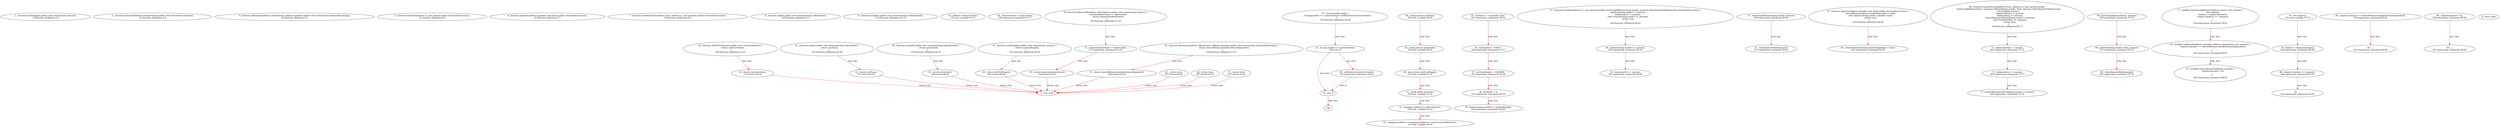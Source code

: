 digraph  {
12 [label="2_ function totalSupply() public view returns(uint amount);\n12-function_definition-3-3", method="totalSupply()", type_label=function_definition];
21 [label="3_ function balanceOf(address tokenOwner) public view returns(uint balance);\n21-function_definition-4-4", method="balanceOf(address tokenOwner)", type_label=function_definition];
34 [label="4_ function allowance(address tokenOwner, address spender) public view returns(uint balanceRemaining);\n34-function_definition-5-5", method="allowance(address tokenOwner,address spender)", type_label=function_definition];
51 [label="5_ function transfer(address to, uint tokens) public returns(bool status);\n51-function_definition-6-6", method="transfer(address to,uint tokens)", type_label=function_definition];
67 [label="6_ function approve(address spender, uint limit) public returns(bool status);\n67-function_definition-7-7", method="approve(address spender,uint limit)", type_label=function_definition];
83 [label="7_ function transferFrom(address from, address to, uint amount) public returns(bool status);\n83-function_definition-8-8", method="transferFrom(address from,address to,uint amount)", type_label=function_definition];
103 [label="8_ function name() public view returns(string tokenName);\n103-function_definition-9-9", method="name()", type_label=function_definition];
112 [label="9_ function symbol() public view returns(string tokenSymbol);\n112-function_definition-10-10", method="symbol()", type_label=function_definition];
152 [label="14_ address contractOwner;\n152-new_variable-15-15", method="", type_label=new_variable];
158 [label="16_ contractOwner = msg.sender;\n158-expression_statement-17-17", method="", type_label=expression_statement];
164 [label="18_ function whoIsTheOwner() public view returns(address) {\n        return contractOwner;\n    }\n164-function_definition-19-21", method="whoIsTheOwner()", type_label=function_definition];
173 [label="19_ return contractOwner;\n173-return-20-20", method="whoIsTheOwner()", type_label=return];
181 [label="23_ function kill() public {\n        if (msg.sender == contractOwner) selfdestruct(contractOwner);\n    }\n181-function_definition-24-26", method="kill()", type_label=function_definition];
185 [label="24_ if_msg.sender == contractOwner\n185-if-25-25", method="kill()", type_label=if];
779 [label="24_ end_if", method="kill()", type_label=end_if];
191 [label="24_ selfdestruct(contractOwner);\n191-expression_statement-25-25", method="kill()", type_label=expression_statement];
205 [label="28_ string private myName;\n205-new_variable-29-29", method="", type_label=new_variable];
210 [label="29_ string private mySymbol;\n210-new_variable-30-30", method="", type_label=new_variable];
215 [label="30_ uint private myTotalSupply;\n215-new_variable-31-31", method="", type_label=new_variable];
220 [label="31_ uint8 public decimals;\n220-new_variable-32-32", method="", type_label=new_variable];
225 [label="32_ mapping (address=>uint) balances;\n225-new_variable-33-33", method="", type_label=new_variable];
231 [label="33_ mapping (address=>mapping (address=>uint)) ownerAllowances;\n231-new_variable-34-34", method="", type_label=new_variable];
241 [label="35_ myName = \"Coquinho Coin\";\n241-expression_statement-36-36", method="", type_label=expression_statement];
246 [label="36_ mySymbol = \"CQNC\";\n246-expression_statement-37-37", method="", type_label=expression_statement];
251 [label="37_ myTotalSupply = 1000000;\n251-expression_statement-38-38", method="", type_label=expression_statement];
255 [label="38_ decimals = 0;\n255-expression_statement-39-39", method="", type_label=expression_statement];
259 [label="39_ balances[msg.sender] = myTotalSupply;\n259-expression_statement-40-40", method="", type_label=expression_statement];
267 [label="41_ function name() public view returns(string tokenName) {\n        return myName;\n    }\n267-function_definition-42-44", method="name()", type_label=function_definition];
277 [label="42_ return myName;\n277-return-43-43", method="name()", type_label=return];
279 [label="44_ function symbol() public view returns(string tokenSymbol) {\n        return mySymbol;\n    }\n279-function_definition-45-47", method="symbol()", type_label=function_definition];
289 [label="45_ return mySymbol;\n289-return-46-46", method="symbol()", type_label=return];
291 [label="47_ function totalSupply() public view returns(uint amount) {\n        return myTotalSupply;\n    }\n291-function_definition-48-50", method="totalSupply()", type_label=function_definition];
301 [label="48_ return myTotalSupply;\n301-return-49-49", method="totalSupply()", type_label=return];
303 [label="50_ function balanceOf(address tokenOwner) public view returns(uint balance) {\n        require(tokenOwner != address(0));\n        return balances[tokenOwner];\n    }\n303-function_definition-51-54", method="balanceOf(address tokenOwner)", type_label=function_definition];
317 [label="51_ require(tokenOwner != address(0));\n317-expression_statement-52-52", method="balanceOf(address tokenOwner)", type_label=expression_statement];
326 [label="52_ return balances[tokenOwner];\n326-return-53-53", method="balanceOf(address tokenOwner)", type_label=return];
330 [label="54_ function allowance(address tokenOwner, address spender) public view returns(uint balanceRemaining) {\n        return ownerAllowances[tokenOwner][spender];\n    }\n330-function_definition-55-57", method="allowance(address tokenOwner,address spender)", type_label=function_definition];
348 [label="55_ return ownerAllowances[tokenOwner][spender];\n348-return-56-56", method="allowance(address tokenOwner,address spender)", type_label=return];
354 [label="57_ function transfer(address to, uint amount) public hasEnoughBalance(msg.sender, amount) tokenAmountValid(amount) returns(bool status) {\n        balances[msg.sender] -= amount;\n        balances[to] += amount;\n        emit Transfer(msg.sender, to, amount);\n        return true;\n    }\n354-function_definition-58-63", method="transfer(address to,uint amount)", type_label=function_definition];
365 [label="57_ hasEnoughBalance(msg.sender, amount)\n365-expression_statement-58-58", method="transfer(address to,uint amount)", type_label=expression_statement];
373 [label="57_ tokenAmountValid(amount)\n373-expression_statement-58-58", method="transfer(address to,uint amount)", type_label=expression_statement];
383 [label="58_ balances[msg.sender] -= amount;\n383-expression_statement-59-59", method="transfer(address to,uint amount)", type_label=expression_statement];
391 [label="59_ balances[to] += amount;\n391-expression_statement-60-60", method="transfer(address to,uint amount)", type_label=expression_statement];
407 [label="61_ return true;\n407-return-62-62", method="transfer(address to,uint amount)", type_label=return];
410 [label="63_ function approve(address spender, uint limit) public returns(bool status) {\n        ownerAllowances[msg.sender][spender] = limit;\n        emit Approval(msg.sender, spender, limit);\n        return true;\n    }\n410-function_definition-64-68", method="approve(address spender,uint limit)", type_label=function_definition];
427 [label="64_ ownerAllowances[msg.sender][spender] = limit;\n427-expression_statement-65-65", method="approve(address spender,uint limit)", type_label=expression_statement];
447 [label="66_ return true;\n447-return-67-67", method="approve(address spender,uint limit)", type_label=return];
450 [label="68_ function transferFrom(address from, address to, uint amount) public \n    hasEnoughBalance(from, amount) isAllowed(msg.sender, from, amount) tokenAmountValid(amount)\n    returns(bool status) {\n        balances[from] -= amount;\n        balances[to] += amount;\n        ownerAllowances[from][msg.sender] = amount;\n        emit Transfer(from, to, amount);\n        return true;\n    }\n450-function_definition-69-77", method="transferFrom(address from,address to,uint amount)", type_label=function_definition];
465 [label="69_ hasEnoughBalance(from, amount)\n465-expression_statement-70-70", method="transferFrom(address from,address to,uint amount)", type_label=expression_statement];
471 [label="69_ isAllowed(msg.sender, from, amount)\n471-expression_statement-70-70", method="transferFrom(address from,address to,uint amount)", type_label=expression_statement];
481 [label="69_ tokenAmountValid(amount)\n481-expression_statement-70-70", method="transferFrom(address from,address to,uint amount)", type_label=expression_statement];
491 [label="71_ balances[from] -= amount;\n491-expression_statement-72-72", method="transferFrom(address from,address to,uint amount)", type_label=expression_statement];
497 [label="72_ balances[to] += amount;\n497-expression_statement-73-73", method="transferFrom(address from,address to,uint amount)", type_label=expression_statement];
503 [label="73_ ownerAllowances[from][msg.sender] = amount;\n503-expression_statement-74-74", method="transferFrom(address from,address to,uint amount)", type_label=expression_statement];
521 [label="75_ return true;\n521-return-76-76", method="transferFrom(address from,address to,uint amount)", type_label=return];
524 [label="77_ modifier hasEnoughBalance(address owner, uint amount) {\n        uint balance;\n        balance = balances[owner];\n        require (balance >= amount); \n        _;\n    }\n524-expression_statement-78-83", method="", type_label=expression_statement];
535 [label="78_ uint balance;\n535-new_variable-79-79", method="", type_label=new_variable];
540 [label="79_ balance = balances[owner];\n540-expression_statement-80-80", method="", type_label=expression_statement];
546 [label="80_ require (balance >= amount);\n546-expression_statement-81-81", method="", type_label=expression_statement];
553 [label="81_ _;\n553-expression_statement-82-82", method="", type_label=expression_statement];
555 [label="83_ modifier isAllowed(address spender, address tokenOwner, uint amount) {\n        require (amount <= ownerAllowances[tokenOwner][spender]);\n        _;\n    }\n555-expression_statement-84-87", method="", type_label=expression_statement];
570 [label="84_ require (amount <= ownerAllowances[tokenOwner][spender]);\n570-expression_statement-85-85", method="", type_label=expression_statement];
581 [label="85_ _;\n581-expression_statement-86-86", method="", type_label=expression_statement];
583 [label="87_ modifier tokenAmountValid(uint amount) {\n        require(amount > 0);\n        _;\n    }\n583-expression_statement-88-91", method="", type_label=expression_statement];
590 [label="88_ require(amount > 0);\n590-expression_statement-89-89", method="", type_label=expression_statement];
597 [label="89_ _;\n597-expression_statement-90-90", method="", type_label=expression_statement];
1 [label="0_ start_node", method="", type_label=start];
2 [label="0_ exit_node", method="", type_label=exit];
196;
164 -> 173  [color=red, controlflow_type=next_line, edge_type=CFG_edge, key=0, label=next_line];
173 -> 2  [color=red, controlflow_type=return_exit, edge_type=CFG_edge, key=0, label=return_exit];
181 -> 185  [color=red, controlflow_type=next_line, edge_type=CFG_edge, key=0, label=next_line];
185 -> 191  [color=red, controlflow_type=pos_next, edge_type=CFG_edge, key=0, label=pos_next];
185 -> 779  [color=red, controlflow_type=neg_next, edge_type=CFG_edge, key=0, label=neg_next];
779 -> 196  [color=red, controlflow_type=next_line, edge_type=CFG_edge, key=0, label=next_line];
191 -> 779  [color=red, controlflow_type=end_if, edge_type=CFG_edge, key=0, label=end_if];
205 -> 210  [color=red, controlflow_type=next_line, edge_type=CFG_edge, key=0, label=next_line];
210 -> 215  [color=red, controlflow_type=next_line, edge_type=CFG_edge, key=0, label=next_line];
215 -> 220  [color=red, controlflow_type=next_line, edge_type=CFG_edge, key=0, label=next_line];
220 -> 225  [color=red, controlflow_type=next_line, edge_type=CFG_edge, key=0, label=next_line];
225 -> 231  [color=red, controlflow_type=next_line, edge_type=CFG_edge, key=0, label=next_line];
241 -> 246  [color=red, controlflow_type=next_line, edge_type=CFG_edge, key=0, label=next_line];
246 -> 251  [color=red, controlflow_type=next_line, edge_type=CFG_edge, key=0, label=next_line];
251 -> 255  [color=red, controlflow_type=next_line, edge_type=CFG_edge, key=0, label=next_line];
255 -> 259  [color=red, controlflow_type=next_line, edge_type=CFG_edge, key=0, label=next_line];
267 -> 277  [color=red, controlflow_type=next_line, edge_type=CFG_edge, key=0, label=next_line];
277 -> 2  [color=red, controlflow_type=return_exit, edge_type=CFG_edge, key=0, label=return_exit];
279 -> 289  [color=red, controlflow_type=next_line, edge_type=CFG_edge, key=0, label=next_line];
289 -> 2  [color=red, controlflow_type=return_exit, edge_type=CFG_edge, key=0, label=return_exit];
291 -> 301  [color=red, controlflow_type=next_line, edge_type=CFG_edge, key=0, label=next_line];
301 -> 2  [color=red, controlflow_type=return_exit, edge_type=CFG_edge, key=0, label=return_exit];
303 -> 317  [color=red, controlflow_type=next_line, edge_type=CFG_edge, key=0, label=next_line];
317 -> 326  [color=red, controlflow_type=next_line, edge_type=CFG_edge, key=0, label=next_line];
326 -> 2  [color=red, controlflow_type=return_exit, edge_type=CFG_edge, key=0, label=return_exit];
330 -> 348  [color=red, controlflow_type=next_line, edge_type=CFG_edge, key=0, label=next_line];
348 -> 2  [color=red, controlflow_type=return_exit, edge_type=CFG_edge, key=0, label=return_exit];
354 -> 383  [color=red, controlflow_type=next_line, edge_type=CFG_edge, key=0, label=next_line];
365 -> 373  [color=red, controlflow_type=next_line, edge_type=CFG_edge, key=0, label=next_line];
383 -> 391  [color=red, controlflow_type=next_line, edge_type=CFG_edge, key=0, label=next_line];
407 -> 2  [color=red, controlflow_type=return_exit, edge_type=CFG_edge, key=0, label=return_exit];
410 -> 427  [color=red, controlflow_type=next_line, edge_type=CFG_edge, key=0, label=next_line];
447 -> 2  [color=red, controlflow_type=return_exit, edge_type=CFG_edge, key=0, label=return_exit];
450 -> 491  [color=red, controlflow_type=next_line, edge_type=CFG_edge, key=0, label=next_line];
465 -> 471  [color=red, controlflow_type=next_line, edge_type=CFG_edge, key=0, label=next_line];
471 -> 481  [color=red, controlflow_type=next_line, edge_type=CFG_edge, key=0, label=next_line];
491 -> 497  [color=red, controlflow_type=next_line, edge_type=CFG_edge, key=0, label=next_line];
497 -> 503  [color=red, controlflow_type=next_line, edge_type=CFG_edge, key=0, label=next_line];
521 -> 2  [color=red, controlflow_type=return_exit, edge_type=CFG_edge, key=0, label=return_exit];
524 -> 555  [color=red, controlflow_type=next_line, edge_type=CFG_edge, key=0, label=next_line];
535 -> 540  [color=red, controlflow_type=next_line, edge_type=CFG_edge, key=0, label=next_line];
540 -> 546  [color=red, controlflow_type=next_line, edge_type=CFG_edge, key=0, label=next_line];
546 -> 553  [color=red, controlflow_type=next_line, edge_type=CFG_edge, key=0, label=next_line];
555 -> 583  [color=red, controlflow_type=next_line, edge_type=CFG_edge, key=0, label=next_line];
570 -> 581  [color=red, controlflow_type=next_line, edge_type=CFG_edge, key=0, label=next_line];
590 -> 597  [color=red, controlflow_type=next_line, edge_type=CFG_edge, key=0, label=next_line];
}
